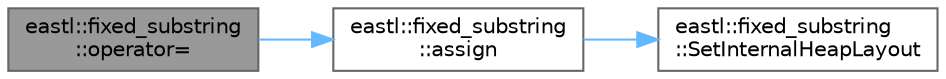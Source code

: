 digraph "eastl::fixed_substring::operator="
{
 // LATEX_PDF_SIZE
  bgcolor="transparent";
  edge [fontname=Helvetica,fontsize=10,labelfontname=Helvetica,labelfontsize=10];
  node [fontname=Helvetica,fontsize=10,shape=box,height=0.2,width=0.4];
  rankdir="LR";
  Node1 [id="Node000001",label="eastl::fixed_substring\l::operator=",height=0.2,width=0.4,color="gray40", fillcolor="grey60", style="filled", fontcolor="black",tooltip=" "];
  Node1 -> Node2 [id="edge3_Node000001_Node000002",color="steelblue1",style="solid",tooltip=" "];
  Node2 [id="Node000002",label="eastl::fixed_substring\l::assign",height=0.2,width=0.4,color="grey40", fillcolor="white", style="filled",URL="$classeastl_1_1fixed__substring.html#af4456416fec6586382392a85e3b3787f",tooltip=" "];
  Node2 -> Node3 [id="edge4_Node000002_Node000003",color="steelblue1",style="solid",tooltip=" "];
  Node3 [id="Node000003",label="eastl::fixed_substring\l::SetInternalHeapLayout",height=0.2,width=0.4,color="grey40", fillcolor="white", style="filled",URL="$classeastl_1_1fixed__substring.html#a6b7bb868b7fb14dbcb4dc9efd965a0e2",tooltip=" "];
}

